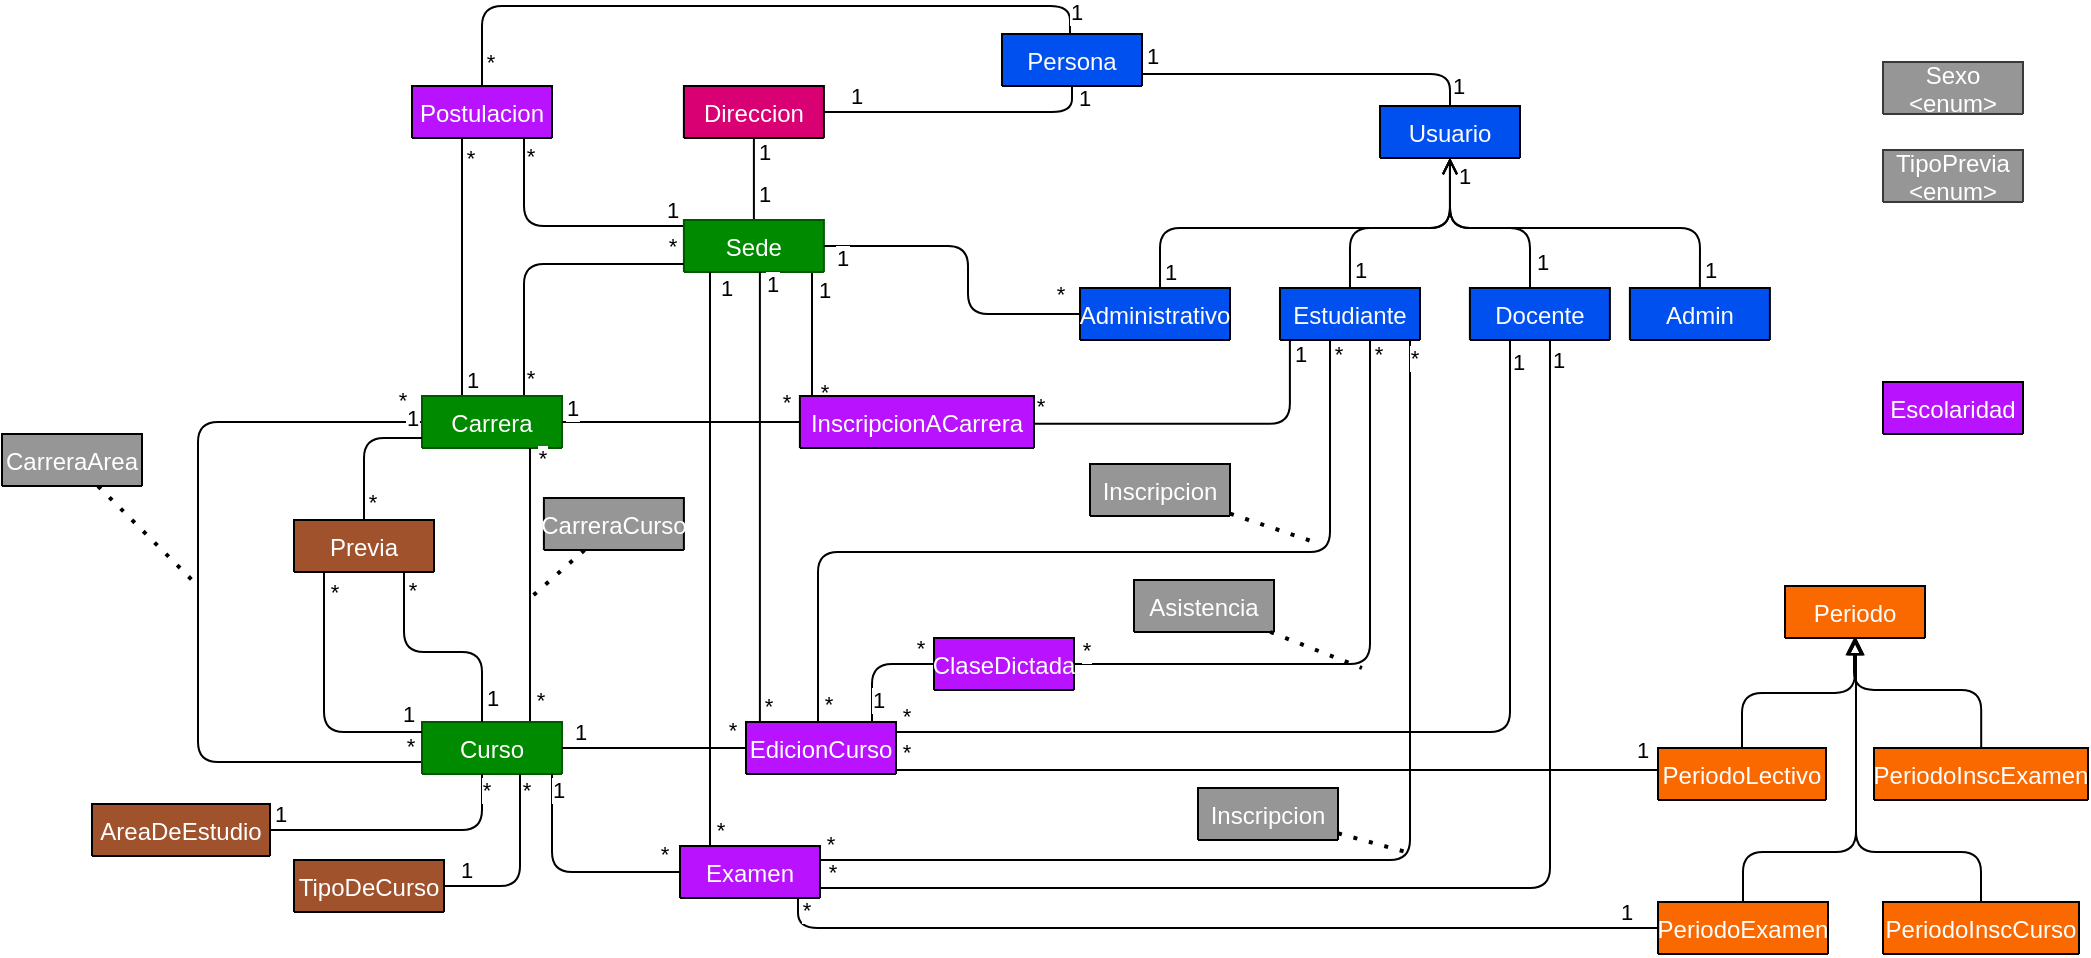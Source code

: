 <mxfile version="13.11.0"><diagram id="BqwUHiLyTWp_PP1M0yK2" name="Page-1"><mxGraphModel dx="1038" dy="575" grid="0" gridSize="10" guides="1" tooltips="1" connect="1" arrows="1" fold="1" page="1" pageScale="1" pageWidth="1169" pageHeight="827" math="0" shadow="0"><root><mxCell id="0"/><mxCell id="1" parent="0"/><mxCell id="dX9VoNclWrErtuMem8Kl-603" style="edgeStyle=orthogonalEdgeStyle;rounded=1;orthogonalLoop=1;jettySize=auto;html=1;endArrow=none;endFill=0;" edge="1" parent="1" source="dX9VoNclWrErtuMem8Kl-606" target="dX9VoNclWrErtuMem8Kl-627"><mxGeometry relative="1" as="geometry"><Array as="points"><mxPoint x="768" y="58"/></Array><mxPoint x="641" y="58" as="targetPoint"/></mxGeometry></mxCell><mxCell id="dX9VoNclWrErtuMem8Kl-604" value="1" style="edgeLabel;html=1;align=center;verticalAlign=middle;resizable=0;points=[];" vertex="1" connectable="0" parent="dX9VoNclWrErtuMem8Kl-603"><mxGeometry x="0.744" y="-1" relative="1" as="geometry"><mxPoint x="-16.9" y="-8" as="offset"/></mxGeometry></mxCell><mxCell id="dX9VoNclWrErtuMem8Kl-605" value="1" style="edgeLabel;html=1;align=center;verticalAlign=middle;resizable=0;points=[];" vertex="1" connectable="0" parent="dX9VoNclWrErtuMem8Kl-603"><mxGeometry x="0.152" y="1" relative="1" as="geometry"><mxPoint x="86.1" y="5" as="offset"/></mxGeometry></mxCell><mxCell id="dX9VoNclWrErtuMem8Kl-606" value="Usuario" style="swimlane;fontStyle=0;childLayout=stackLayout;horizontal=1;startSize=26;horizontalStack=0;resizeParent=1;resizeParentMax=0;resizeLast=0;collapsible=1;marginBottom=0;fillColor=#0050EF;fontColor=#FCFCFC;" vertex="1" collapsed="1" parent="1"><mxGeometry x="733" y="74" width="70" height="26" as="geometry"><mxRectangle x="715.95" y="160" width="140" height="86" as="alternateBounds"/></mxGeometry></mxCell><mxCell id="dX9VoNclWrErtuMem8Kl-607" value="id: int" style="text;html=1;align=left;verticalAlign=middle;resizable=0;points=[];autosize=1;spacingLeft=4;spacingTop=2;spacingBottom=2;" vertex="1" parent="dX9VoNclWrErtuMem8Kl-606"><mxGeometry y="26" width="70" height="20" as="geometry"/></mxCell><mxCell id="dX9VoNclWrErtuMem8Kl-608" value="contrasenia: string" style="text;html=1;align=left;verticalAlign=middle;resizable=0;points=[];autosize=1;spacingLeft=4;spacingTop=2;spacingBottom=2;" vertex="1" parent="dX9VoNclWrErtuMem8Kl-606"><mxGeometry y="46" width="70" height="20" as="geometry"/></mxCell><mxCell id="dX9VoNclWrErtuMem8Kl-609" value="remember_token: string" style="text;html=1;align=left;verticalAlign=middle;resizable=0;points=[];autosize=1;spacingLeft=4;spacingTop=2;spacingBottom=2;" vertex="1" parent="dX9VoNclWrErtuMem8Kl-606"><mxGeometry y="66" width="70" height="20" as="geometry"/></mxCell><mxCell id="dX9VoNclWrErtuMem8Kl-610" style="edgeStyle=orthogonalEdgeStyle;rounded=1;orthogonalLoop=1;jettySize=auto;html=1;endArrow=open;endFill=0;" edge="1" parent="1" source="dX9VoNclWrErtuMem8Kl-612" target="dX9VoNclWrErtuMem8Kl-606"><mxGeometry relative="1" as="geometry"><Array as="points"><mxPoint x="623" y="135"/><mxPoint x="768" y="135"/></Array><mxPoint x="607.95" y="165" as="sourcePoint"/></mxGeometry></mxCell><mxCell id="dX9VoNclWrErtuMem8Kl-611" value="1" style="edgeLabel;html=1;align=center;verticalAlign=middle;resizable=0;points=[];" vertex="1" connectable="0" parent="dX9VoNclWrErtuMem8Kl-610"><mxGeometry x="-0.918" y="-1" relative="1" as="geometry"><mxPoint x="4" as="offset"/></mxGeometry></mxCell><mxCell id="dX9VoNclWrErtuMem8Kl-612" value="Administrativo" style="swimlane;fontStyle=0;childLayout=stackLayout;horizontal=1;startSize=26;horizontalStack=0;resizeParent=1;resizeParentMax=0;resizeLast=0;collapsible=1;marginBottom=0;fillColor=#0050EF;fontColor=#FCFCFC;" vertex="1" collapsed="1" parent="1"><mxGeometry x="583" y="165" width="75" height="26" as="geometry"><mxRectangle x="575.95" y="306" width="100" height="40" as="alternateBounds"/></mxGeometry></mxCell><mxCell id="dX9VoNclWrErtuMem8Kl-613" style="edgeStyle=orthogonalEdgeStyle;rounded=1;orthogonalLoop=1;jettySize=auto;html=1;endArrow=open;endFill=0;exitX=0.5;exitY=0;exitDx=0;exitDy=0;" edge="1" parent="1" source="dX9VoNclWrErtuMem8Kl-689" target="dX9VoNclWrErtuMem8Kl-606"><mxGeometry relative="1" as="geometry"><Array as="points"><mxPoint x="717.95" y="135"/><mxPoint x="767.95" y="135"/></Array></mxGeometry></mxCell><mxCell id="dX9VoNclWrErtuMem8Kl-614" value="1" style="edgeLabel;html=1;align=center;verticalAlign=middle;resizable=0;points=[];" vertex="1" connectable="0" parent="dX9VoNclWrErtuMem8Kl-613"><mxGeometry x="-0.894" relative="1" as="geometry"><mxPoint x="5" y="-3" as="offset"/></mxGeometry></mxCell><mxCell id="dX9VoNclWrErtuMem8Kl-615" value="Docente" style="swimlane;fontStyle=0;childLayout=stackLayout;horizontal=1;startSize=26;horizontalStack=0;resizeParent=1;resizeParentMax=0;resizeLast=0;collapsible=1;marginBottom=0;fillColor=#0050EF;fontColor=#FCFCFC;" vertex="1" collapsed="1" parent="1"><mxGeometry x="777.95" y="165" width="70" height="26" as="geometry"><mxRectangle x="795.95" y="306" width="60" height="40" as="alternateBounds"/></mxGeometry></mxCell><mxCell id="dX9VoNclWrErtuMem8Kl-616" style="edgeStyle=orthogonalEdgeStyle;rounded=1;orthogonalLoop=1;jettySize=auto;html=1;endArrow=open;endFill=0;exitX=0.5;exitY=0;exitDx=0;exitDy=0;" edge="1" parent="1" source="dX9VoNclWrErtuMem8Kl-619" target="dX9VoNclWrErtuMem8Kl-606"><mxGeometry relative="1" as="geometry"><Array as="points"><mxPoint x="893" y="135"/><mxPoint x="768" y="135"/></Array></mxGeometry></mxCell><mxCell id="dX9VoNclWrErtuMem8Kl-617" value="1" style="edgeLabel;html=1;align=center;verticalAlign=middle;resizable=0;points=[];" vertex="1" connectable="0" parent="dX9VoNclWrErtuMem8Kl-616"><mxGeometry x="0.962" relative="1" as="geometry"><mxPoint x="7" y="5" as="offset"/></mxGeometry></mxCell><mxCell id="dX9VoNclWrErtuMem8Kl-618" value="1" style="edgeLabel;html=1;align=center;verticalAlign=middle;resizable=0;points=[];" vertex="1" connectable="0" parent="dX9VoNclWrErtuMem8Kl-616"><mxGeometry x="-0.918" y="-1" relative="1" as="geometry"><mxPoint x="4" y="-1" as="offset"/></mxGeometry></mxCell><mxCell id="dX9VoNclWrErtuMem8Kl-619" value="Admin" style="swimlane;fontStyle=0;childLayout=stackLayout;horizontal=1;startSize=26;horizontalStack=0;resizeParent=1;resizeParentMax=0;resizeLast=0;collapsible=1;marginBottom=0;fillColor=#0050EF;fontColor=#FCFCFC;" vertex="1" collapsed="1" parent="1"><mxGeometry x="857.95" y="165" width="70" height="26" as="geometry"><mxRectangle x="875.95" y="306" width="40" height="40" as="alternateBounds"/></mxGeometry></mxCell><mxCell id="dX9VoNclWrErtuMem8Kl-620" style="edgeStyle=orthogonalEdgeStyle;rounded=1;orthogonalLoop=1;jettySize=auto;html=1;endArrow=none;endFill=0;" edge="1" parent="1" source="dX9VoNclWrErtuMem8Kl-627" target="dX9VoNclWrErtuMem8Kl-635"><mxGeometry relative="1" as="geometry"><Array as="points"><mxPoint x="579" y="77"/></Array></mxGeometry></mxCell><mxCell id="dX9VoNclWrErtuMem8Kl-621" value="1" style="edgeLabel;html=1;align=center;verticalAlign=middle;resizable=0;points=[];" vertex="1" connectable="0" parent="dX9VoNclWrErtuMem8Kl-620"><mxGeometry x="-0.711" y="1" relative="1" as="geometry"><mxPoint x="12.67" y="-8" as="offset"/></mxGeometry></mxCell><mxCell id="dX9VoNclWrErtuMem8Kl-622" value="1" style="edgeLabel;html=1;align=center;verticalAlign=middle;resizable=0;points=[];" vertex="1" connectable="0" parent="dX9VoNclWrErtuMem8Kl-620"><mxGeometry x="0.718" y="2" relative="1" as="geometry"><mxPoint x="-4" y="-10" as="offset"/></mxGeometry></mxCell><mxCell id="dX9VoNclWrErtuMem8Kl-623" style="edgeStyle=orthogonalEdgeStyle;rounded=1;orthogonalLoop=1;jettySize=auto;html=1;endArrow=none;endFill=0;" edge="1" parent="1" source="dX9VoNclWrErtuMem8Kl-627" target="dX9VoNclWrErtuMem8Kl-647"><mxGeometry relative="1" as="geometry"><Array as="points"><mxPoint x="578" y="24"/><mxPoint x="284" y="24"/></Array></mxGeometry></mxCell><mxCell id="dX9VoNclWrErtuMem8Kl-625" value="1" style="edgeLabel;html=1;align=center;verticalAlign=middle;resizable=0;points=[];" vertex="1" connectable="0" parent="dX9VoNclWrErtuMem8Kl-623"><mxGeometry x="-0.682" y="1" relative="1" as="geometry"><mxPoint x="44" y="2" as="offset"/></mxGeometry></mxCell><mxCell id="dX9VoNclWrErtuMem8Kl-626" value="*" style="edgeLabel;html=1;align=center;verticalAlign=middle;resizable=0;points=[];" vertex="1" connectable="0" parent="dX9VoNclWrErtuMem8Kl-623"><mxGeometry x="0.935" relative="1" as="geometry"><mxPoint x="4.0" y="-0.67" as="offset"/></mxGeometry></mxCell><mxCell id="dX9VoNclWrErtuMem8Kl-627" value="Persona" style="swimlane;fontStyle=0;childLayout=stackLayout;horizontal=1;startSize=26;horizontalStack=0;resizeParent=1;resizeParentMax=0;resizeLast=0;collapsible=1;marginBottom=0;fillColor=#0050EF;fontColor=#FCFCFC;" vertex="1" collapsed="1" parent="1"><mxGeometry x="544" y="38" width="70" height="26" as="geometry"><mxRectangle x="563.95" y="73" width="100" height="166" as="alternateBounds"/></mxGeometry></mxCell><mxCell id="dX9VoNclWrErtuMem8Kl-628" value="id: int" style="text;html=1;align=left;verticalAlign=middle;resizable=0;points=[];autosize=1;spacingLeft=4;spacingTop=2;spacingBottom=2;" vertex="1" parent="dX9VoNclWrErtuMem8Kl-627"><mxGeometry y="26" width="70" height="20" as="geometry"/></mxCell><mxCell id="dX9VoNclWrErtuMem8Kl-629" value="ci: string" style="text;html=1;align=left;verticalAlign=middle;resizable=0;points=[];autosize=1;spacingLeft=4;spacingTop=2;spacingBottom=2;" vertex="1" parent="dX9VoNclWrErtuMem8Kl-627"><mxGeometry y="46" width="70" height="20" as="geometry"/></mxCell><mxCell id="dX9VoNclWrErtuMem8Kl-630" value="nombre: string" style="text;html=1;align=left;verticalAlign=middle;resizable=0;points=[];autosize=1;spacingLeft=4;spacingTop=2;spacingBottom=2;" vertex="1" parent="dX9VoNclWrErtuMem8Kl-627"><mxGeometry y="66" width="70" height="20" as="geometry"/></mxCell><mxCell id="dX9VoNclWrErtuMem8Kl-631" value="apellido: string" style="text;html=1;align=left;verticalAlign=middle;resizable=0;points=[];autosize=1;spacingLeft=4;spacingTop=2;spacingBottom=2;" vertex="1" parent="dX9VoNclWrErtuMem8Kl-627"><mxGeometry y="86" width="70" height="20" as="geometry"/></mxCell><mxCell id="dX9VoNclWrErtuMem8Kl-632" value="correo: string" style="text;html=1;align=left;verticalAlign=middle;resizable=0;points=[];autosize=1;spacingLeft=4;spacingTop=2;spacingBottom=2;" vertex="1" parent="dX9VoNclWrErtuMem8Kl-627"><mxGeometry y="106" width="70" height="20" as="geometry"/></mxCell><mxCell id="dX9VoNclWrErtuMem8Kl-633" value="fechaNac: date" style="text;html=1;align=left;verticalAlign=middle;resizable=0;points=[];autosize=1;spacingLeft=4;spacingTop=2;spacingBottom=2;" vertex="1" parent="dX9VoNclWrErtuMem8Kl-627"><mxGeometry y="126" width="70" height="20" as="geometry"/></mxCell><mxCell id="dX9VoNclWrErtuMem8Kl-634" value="sexo: Sexo" style="text;html=1;align=left;verticalAlign=middle;resizable=0;points=[];autosize=1;spacingLeft=4;spacingTop=2;spacingBottom=2;" vertex="1" parent="dX9VoNclWrErtuMem8Kl-627"><mxGeometry y="146" width="70" height="20" as="geometry"/></mxCell><mxCell id="dX9VoNclWrErtuMem8Kl-635" value="Direccion" style="swimlane;fontStyle=0;childLayout=stackLayout;horizontal=1;startSize=26;horizontalStack=0;resizeParent=1;resizeParentMax=0;resizeLast=0;collapsible=1;marginBottom=0;fillColor=#D80073;fontColor=#FFFFFF;" vertex="1" collapsed="1" parent="1"><mxGeometry x="384.95" y="64" width="70" height="26" as="geometry"><mxRectangle x="384.95" y="93" width="130" height="126" as="alternateBounds"/></mxGeometry></mxCell><mxCell id="dX9VoNclWrErtuMem8Kl-636" value="id: int" style="text;html=1;align=left;verticalAlign=middle;resizable=0;points=[];autosize=1;spacingLeft=4;spacingTop=2;spacingBottom=2;" vertex="1" parent="dX9VoNclWrErtuMem8Kl-635"><mxGeometry y="26" width="70" height="20" as="geometry"/></mxCell><mxCell id="dX9VoNclWrErtuMem8Kl-637" value="departamento: string" style="text;html=1;align=left;verticalAlign=middle;resizable=0;points=[];autosize=1;spacingLeft=4;spacingTop=2;spacingBottom=2;" vertex="1" parent="dX9VoNclWrErtuMem8Kl-635"><mxGeometry y="46" width="70" height="20" as="geometry"/></mxCell><mxCell id="dX9VoNclWrErtuMem8Kl-638" value="ciudad: string" style="text;html=1;align=left;verticalAlign=middle;resizable=0;points=[];autosize=1;spacingLeft=4;spacingTop=2;spacingBottom=2;" vertex="1" parent="dX9VoNclWrErtuMem8Kl-635"><mxGeometry y="66" width="70" height="20" as="geometry"/></mxCell><mxCell id="dX9VoNclWrErtuMem8Kl-639" value="calle: string" style="text;html=1;align=left;verticalAlign=middle;resizable=0;points=[];autosize=1;spacingLeft=4;spacingTop=2;spacingBottom=2;" vertex="1" parent="dX9VoNclWrErtuMem8Kl-635"><mxGeometry y="86" width="70" height="20" as="geometry"/></mxCell><mxCell id="dX9VoNclWrErtuMem8Kl-640" value="numero: string" style="text;html=1;align=left;verticalAlign=middle;resizable=0;points=[];autosize=1;spacingLeft=4;spacingTop=2;spacingBottom=2;" vertex="1" parent="dX9VoNclWrErtuMem8Kl-635"><mxGeometry y="106" width="70" height="20" as="geometry"/></mxCell><mxCell id="dX9VoNclWrErtuMem8Kl-641" style="edgeStyle=orthogonalEdgeStyle;rounded=1;orthogonalLoop=1;jettySize=auto;html=1;endArrow=none;endFill=0;" edge="1" parent="1" source="dX9VoNclWrErtuMem8Kl-647" target="dX9VoNclWrErtuMem8Kl-662"><mxGeometry relative="1" as="geometry"><Array as="points"><mxPoint x="305" y="134"/></Array><mxPoint x="269.95" y="55" as="sourcePoint"/></mxGeometry></mxCell><mxCell id="dX9VoNclWrErtuMem8Kl-642" value="*" style="edgeLabel;html=1;align=center;verticalAlign=middle;resizable=0;points=[];" vertex="1" connectable="0" parent="dX9VoNclWrErtuMem8Kl-641"><mxGeometry x="-0.929" relative="1" as="geometry"><mxPoint x="3" y="4.4" as="offset"/></mxGeometry></mxCell><mxCell id="dX9VoNclWrErtuMem8Kl-643" value="1" style="edgeLabel;html=1;align=center;verticalAlign=middle;resizable=0;points=[];" vertex="1" connectable="0" parent="dX9VoNclWrErtuMem8Kl-641"><mxGeometry x="0.957" y="2" relative="1" as="geometry"><mxPoint x="-3.95" y="-6.0" as="offset"/></mxGeometry></mxCell><mxCell id="dX9VoNclWrErtuMem8Kl-644" style="edgeStyle=orthogonalEdgeStyle;rounded=1;orthogonalLoop=1;jettySize=auto;html=1;endArrow=none;endFill=0;" edge="1" parent="1" source="dX9VoNclWrErtuMem8Kl-647" target="dX9VoNclWrErtuMem8Kl-698"><mxGeometry relative="1" as="geometry"><Array as="points"><mxPoint x="274" y="123"/><mxPoint x="274" y="123"/></Array><mxPoint x="216.95" y="62" as="sourcePoint"/><mxPoint x="200.95" y="-205" as="targetPoint"/></mxGeometry></mxCell><mxCell id="dX9VoNclWrErtuMem8Kl-645" value="1" style="edgeLabel;html=1;align=center;verticalAlign=middle;resizable=0;points=[];" vertex="1" connectable="0" parent="dX9VoNclWrErtuMem8Kl-644"><mxGeometry x="0.96" y="1" relative="1" as="geometry"><mxPoint x="4" y="-6" as="offset"/></mxGeometry></mxCell><mxCell id="dX9VoNclWrErtuMem8Kl-646" value="*" style="edgeLabel;html=1;align=center;verticalAlign=middle;resizable=0;points=[];" vertex="1" connectable="0" parent="dX9VoNclWrErtuMem8Kl-644"><mxGeometry x="-0.96" relative="1" as="geometry"><mxPoint x="4.0" y="6.8" as="offset"/></mxGeometry></mxCell><mxCell id="dX9VoNclWrErtuMem8Kl-647" value="Postulacion" style="swimlane;fontStyle=0;childLayout=stackLayout;horizontal=1;startSize=26;horizontalStack=0;resizeParent=1;resizeParentMax=0;resizeLast=0;collapsible=1;marginBottom=0;fillColor=#B812FF;fontColor=#FFFFFF;" vertex="1" collapsed="1" parent="1"><mxGeometry x="249" y="64" width="70" height="26" as="geometry"><mxRectangle x="215.95" y="109" width="140" height="106" as="alternateBounds"/></mxGeometry></mxCell><mxCell id="dX9VoNclWrErtuMem8Kl-648" value="id: int" style="text;html=1;align=left;verticalAlign=middle;resizable=0;points=[];autosize=1;spacingLeft=4;spacingTop=2;spacingBottom=2;" vertex="1" parent="dX9VoNclWrErtuMem8Kl-647"><mxGeometry y="26" width="70" height="20" as="geometry"/></mxCell><mxCell id="dX9VoNclWrErtuMem8Kl-649" value="imgCi: string" style="text;html=1;align=left;verticalAlign=middle;resizable=0;points=[];autosize=1;spacingLeft=4;spacingTop=2;spacingBottom=2;" vertex="1" parent="dX9VoNclWrErtuMem8Kl-647"><mxGeometry y="46" width="70" height="20" as="geometry"/></mxCell><mxCell id="dX9VoNclWrErtuMem8Kl-650" value="imgEscolaridad: string" style="text;html=1;align=left;verticalAlign=middle;resizable=0;points=[];autosize=1;spacingLeft=4;spacingTop=2;spacingBottom=2;" vertex="1" parent="dX9VoNclWrErtuMem8Kl-647"><mxGeometry y="66" width="70" height="20" as="geometry"/></mxCell><mxCell id="dX9VoNclWrErtuMem8Kl-651" value="imgCarneSalud: string" style="text;html=1;align=left;verticalAlign=middle;resizable=0;points=[];autosize=1;spacingLeft=4;spacingTop=2;spacingBottom=2;" vertex="1" parent="dX9VoNclWrErtuMem8Kl-647"><mxGeometry y="86" width="70" height="20" as="geometry"/></mxCell><mxCell id="dX9VoNclWrErtuMem8Kl-652" value="Sexo&#xA;&lt;enum&gt;" style="swimlane;fontStyle=0;childLayout=stackLayout;horizontal=1;startSize=40;horizontalStack=0;resizeParent=1;resizeParentMax=0;resizeLast=0;collapsible=1;marginBottom=0;strokeColor=#36393d;fontColor=#FFFFFF;fillColor=#969696;" vertex="1" collapsed="1" parent="1"><mxGeometry x="984.5" y="52" width="70" height="26" as="geometry"><mxRectangle x="978.5" y="93" width="90" height="100" as="alternateBounds"/></mxGeometry></mxCell><mxCell id="dX9VoNclWrErtuMem8Kl-653" value="M (Masculino)" style="text;html=1;align=left;verticalAlign=middle;resizable=0;points=[];autosize=1;spacingLeft=4;spacingTop=2;spacingBottom=2;" vertex="1" parent="dX9VoNclWrErtuMem8Kl-652"><mxGeometry y="26" width="70" height="20" as="geometry"/></mxCell><mxCell id="dX9VoNclWrErtuMem8Kl-654" value="F (Femenino)" style="text;html=1;align=left;verticalAlign=middle;resizable=0;points=[];autosize=1;spacingLeft=4;spacingTop=2;spacingBottom=2;" vertex="1" parent="dX9VoNclWrErtuMem8Kl-652"><mxGeometry y="46" width="70" height="20" as="geometry"/></mxCell><mxCell id="dX9VoNclWrErtuMem8Kl-655" value="O (Otro)" style="text;html=1;align=left;verticalAlign=middle;resizable=0;points=[];autosize=1;spacingLeft=4;spacingTop=2;spacingBottom=2;" vertex="1" parent="dX9VoNclWrErtuMem8Kl-652"><mxGeometry y="66" width="70" height="20" as="geometry"/></mxCell><mxCell id="dX9VoNclWrErtuMem8Kl-656" style="edgeStyle=orthogonalEdgeStyle;rounded=1;orthogonalLoop=1;jettySize=auto;html=1;endArrow=none;endFill=0;" edge="1" parent="1" source="dX9VoNclWrErtuMem8Kl-662" target="dX9VoNclWrErtuMem8Kl-635"><mxGeometry relative="1" as="geometry"/></mxCell><mxCell id="dX9VoNclWrErtuMem8Kl-657" value="1" style="edgeLabel;html=1;align=center;verticalAlign=middle;resizable=0;points=[];" vertex="1" connectable="0" parent="dX9VoNclWrErtuMem8Kl-656"><mxGeometry x="0.738" y="-2" relative="1" as="geometry"><mxPoint x="3" y="1.5" as="offset"/></mxGeometry></mxCell><mxCell id="dX9VoNclWrErtuMem8Kl-658" value="1" style="edgeLabel;html=1;align=center;verticalAlign=middle;resizable=0;points=[];" vertex="1" connectable="0" parent="dX9VoNclWrErtuMem8Kl-656"><mxGeometry x="-0.809" y="-2" relative="1" as="geometry"><mxPoint x="3" y="-9" as="offset"/></mxGeometry></mxCell><mxCell id="dX9VoNclWrErtuMem8Kl-659" style="edgeStyle=orthogonalEdgeStyle;rounded=1;orthogonalLoop=1;jettySize=auto;html=1;endArrow=none;endFill=0;" edge="1" parent="1" source="dX9VoNclWrErtuMem8Kl-662" target="dX9VoNclWrErtuMem8Kl-684"><mxGeometry relative="1" as="geometry"><Array as="points"><mxPoint x="449" y="198"/><mxPoint x="449" y="198"/></Array><mxPoint x="439" y="195" as="sourcePoint"/></mxGeometry></mxCell><mxCell id="dX9VoNclWrErtuMem8Kl-660" value="1" style="edgeLabel;html=1;align=center;verticalAlign=middle;resizable=0;points=[];" vertex="1" connectable="0" parent="dX9VoNclWrErtuMem8Kl-659"><mxGeometry x="-0.961" y="-2" relative="1" as="geometry"><mxPoint x="8" y="8.14" as="offset"/></mxGeometry></mxCell><mxCell id="dX9VoNclWrErtuMem8Kl-661" value="*" style="edgeLabel;html=1;align=center;verticalAlign=middle;resizable=0;points=[];" vertex="1" connectable="0" parent="dX9VoNclWrErtuMem8Kl-659"><mxGeometry x="0.932" y="-1" relative="1" as="geometry"><mxPoint x="7" y="-0.43" as="offset"/></mxGeometry></mxCell><mxCell id="dX9VoNclWrErtuMem8Kl-662" value="Sede" style="swimlane;fontStyle=0;childLayout=stackLayout;horizontal=1;startSize=26;horizontalStack=0;resizeParent=1;resizeParentMax=0;resizeLast=0;collapsible=1;marginBottom=0;strokeColor=#005700;fillColor=#008A00;fontColor=#FFFFFF;" vertex="1" collapsed="1" parent="1"><mxGeometry x="384.95" y="131" width="70" height="26" as="geometry"><mxRectangle x="402.95" y="260" width="94" height="66" as="alternateBounds"/></mxGeometry></mxCell><mxCell id="dX9VoNclWrErtuMem8Kl-663" value="id: int" style="text;html=1;align=left;verticalAlign=middle;resizable=0;points=[];autosize=1;spacingLeft=4;spacingTop=2;spacingBottom=2;" vertex="1" parent="dX9VoNclWrErtuMem8Kl-662"><mxGeometry y="26" width="70" height="20" as="geometry"/></mxCell><mxCell id="dX9VoNclWrErtuMem8Kl-664" value="telefono: string" style="text;html=1;align=left;verticalAlign=middle;resizable=0;points=[];autosize=1;spacingLeft=4;spacingTop=2;spacingBottom=2;" vertex="1" parent="dX9VoNclWrErtuMem8Kl-662"><mxGeometry y="46" width="70" height="20" as="geometry"/></mxCell><mxCell id="dX9VoNclWrErtuMem8Kl-665" style="edgeStyle=orthogonalEdgeStyle;rounded=1;orthogonalLoop=1;jettySize=auto;html=1;endArrow=none;endFill=0;" edge="1" parent="1" source="dX9VoNclWrErtuMem8Kl-662" target="dX9VoNclWrErtuMem8Kl-612"><mxGeometry relative="1" as="geometry"><Array as="points"><mxPoint x="527" y="144"/><mxPoint x="527" y="178"/></Array></mxGeometry></mxCell><mxCell id="dX9VoNclWrErtuMem8Kl-666" value="1" style="edgeLabel;html=1;align=center;verticalAlign=middle;resizable=0;points=[];" vertex="1" connectable="0" parent="dX9VoNclWrErtuMem8Kl-665"><mxGeometry x="-0.944" y="2" relative="1" as="geometry"><mxPoint x="4" y="8" as="offset"/></mxGeometry></mxCell><mxCell id="dX9VoNclWrErtuMem8Kl-667" value="*" style="edgeLabel;html=1;align=center;verticalAlign=middle;resizable=0;points=[];" vertex="1" connectable="0" parent="dX9VoNclWrErtuMem8Kl-665"><mxGeometry x="0.924" y="-2" relative="1" as="geometry"><mxPoint x="-4.29" y="-12" as="offset"/></mxGeometry></mxCell><mxCell id="dX9VoNclWrErtuMem8Kl-668" value="Periodo" style="swimlane;fontStyle=0;childLayout=stackLayout;horizontal=1;startSize=26;horizontalStack=0;resizeParent=1;resizeParentMax=0;resizeLast=0;collapsible=1;marginBottom=0;fillColor=#FA6800;fontColor=#FFFFFF;" vertex="1" collapsed="1" parent="1"><mxGeometry x="935.5" y="314" width="70" height="26" as="geometry"><mxRectangle x="953.5" y="502" width="140" height="86" as="alternateBounds"/></mxGeometry></mxCell><mxCell id="dX9VoNclWrErtuMem8Kl-669" value="id: int" style="text;html=1;align=left;verticalAlign=middle;resizable=0;points=[];autosize=1;spacingLeft=4;spacingTop=2;spacingBottom=2;" vertex="1" parent="dX9VoNclWrErtuMem8Kl-668"><mxGeometry y="26" width="70" height="20" as="geometry"/></mxCell><mxCell id="dX9VoNclWrErtuMem8Kl-670" value="fechaInicio: date" style="text;html=1;align=left;verticalAlign=middle;resizable=0;points=[];autosize=1;spacingLeft=4;spacingTop=2;spacingBottom=2;" vertex="1" parent="dX9VoNclWrErtuMem8Kl-668"><mxGeometry y="46" width="70" height="20" as="geometry"/></mxCell><mxCell id="dX9VoNclWrErtuMem8Kl-671" value="fechaFin: date" style="text;html=1;align=left;verticalAlign=middle;resizable=0;points=[];autosize=1;spacingLeft=4;spacingTop=2;spacingBottom=2;" vertex="1" parent="dX9VoNclWrErtuMem8Kl-668"><mxGeometry y="66" width="70" height="20" as="geometry"/></mxCell><mxCell id="dX9VoNclWrErtuMem8Kl-672" style="edgeStyle=orthogonalEdgeStyle;rounded=1;orthogonalLoop=1;jettySize=auto;html=1;endArrow=block;endFill=0;exitX=0.5;exitY=0;exitDx=0;exitDy=0;" edge="1" parent="1" source="dX9VoNclWrErtuMem8Kl-673" target="dX9VoNclWrErtuMem8Kl-668"><mxGeometry relative="1" as="geometry"/></mxCell><mxCell id="dX9VoNclWrErtuMem8Kl-673" value="PeriodoLectivo" style="swimlane;fontStyle=0;childLayout=stackLayout;horizontal=1;startSize=26;horizontalStack=0;resizeParent=1;resizeParentMax=0;resizeLast=0;collapsible=1;marginBottom=0;fillColor=#FA6800;fontColor=#FFFFFF;" vertex="1" collapsed="1" parent="1"><mxGeometry x="872" y="395" width="84" height="26" as="geometry"><mxRectangle x="887" y="633" width="103" height="40" as="alternateBounds"/></mxGeometry></mxCell><mxCell id="dX9VoNclWrErtuMem8Kl-674" style="edgeStyle=orthogonalEdgeStyle;rounded=1;orthogonalLoop=1;jettySize=auto;html=1;endArrow=block;endFill=0;exitX=0.5;exitY=0;exitDx=0;exitDy=0;" edge="1" parent="1" source="dX9VoNclWrErtuMem8Kl-675" target="dX9VoNclWrErtuMem8Kl-668"><mxGeometry relative="1" as="geometry"><Array as="points"><mxPoint x="915" y="447"/><mxPoint x="971" y="447"/></Array></mxGeometry></mxCell><mxCell id="dX9VoNclWrErtuMem8Kl-675" value="PeriodoExamen" style="swimlane;fontStyle=0;childLayout=stackLayout;horizontal=1;startSize=26;horizontalStack=0;resizeParent=1;resizeParentMax=0;resizeLast=0;collapsible=1;marginBottom=0;fillColor=#FA6800;fontColor=#FFFFFF;" vertex="1" collapsed="1" parent="1"><mxGeometry x="872" y="472" width="85" height="26" as="geometry"><mxRectangle x="887" y="706" width="103" height="40" as="alternateBounds"/></mxGeometry></mxCell><mxCell id="dX9VoNclWrErtuMem8Kl-676" style="edgeStyle=orthogonalEdgeStyle;rounded=1;orthogonalLoop=1;jettySize=auto;html=1;endArrow=block;endFill=0;" edge="1" parent="1" source="dX9VoNclWrErtuMem8Kl-677" target="dX9VoNclWrErtuMem8Kl-668"><mxGeometry relative="1" as="geometry"><Array as="points"><mxPoint x="1034" y="447"/><mxPoint x="971" y="447"/></Array></mxGeometry></mxCell><mxCell id="dX9VoNclWrErtuMem8Kl-677" value="PeriodoInscCurso" style="swimlane;fontStyle=0;childLayout=stackLayout;horizontal=1;startSize=26;horizontalStack=0;resizeParent=1;resizeParentMax=0;resizeLast=0;collapsible=1;marginBottom=0;fillColor=#FA6800;fontColor=#FFFFFF;" vertex="1" collapsed="1" parent="1"><mxGeometry x="984.5" y="472" width="98" height="26" as="geometry"><mxRectangle x="1057" y="706" width="103" height="40" as="alternateBounds"/></mxGeometry></mxCell><mxCell id="dX9VoNclWrErtuMem8Kl-678" style="edgeStyle=orthogonalEdgeStyle;rounded=1;orthogonalLoop=1;jettySize=auto;html=1;endArrow=block;endFill=0;exitX=0.501;exitY=0.03;exitDx=0;exitDy=0;exitPerimeter=0;" edge="1" parent="1" source="dX9VoNclWrErtuMem8Kl-679" target="dX9VoNclWrErtuMem8Kl-668"><mxGeometry relative="1" as="geometry"><mxPoint x="1026" y="383" as="sourcePoint"/><Array as="points"><mxPoint x="1034" y="366"/><mxPoint x="970" y="366"/></Array></mxGeometry></mxCell><mxCell id="dX9VoNclWrErtuMem8Kl-679" value="PeriodoInscExamen" style="swimlane;fontStyle=0;childLayout=stackLayout;horizontal=1;startSize=26;horizontalStack=0;resizeParent=1;resizeParentMax=0;resizeLast=0;collapsible=1;marginBottom=0;fillColor=#FA6800;fontColor=#FFFFFF;" vertex="1" collapsed="1" parent="1"><mxGeometry x="980" y="395" width="107" height="26" as="geometry"><mxRectangle x="1057" y="633" width="103" height="40" as="alternateBounds"/></mxGeometry></mxCell><mxCell id="dX9VoNclWrErtuMem8Kl-680" value="Escolaridad" style="swimlane;fontStyle=0;childLayout=stackLayout;horizontal=1;startSize=26;horizontalStack=0;resizeParent=1;resizeParentMax=0;resizeLast=0;collapsible=1;marginBottom=0;fillColor=#B812FF;fontColor=#FFFFFF;" vertex="1" collapsed="1" parent="1"><mxGeometry x="984.5" y="212" width="70" height="26" as="geometry"><mxRectangle x="953.5" y="376" width="140" height="86" as="alternateBounds"/></mxGeometry></mxCell><mxCell id="dX9VoNclWrErtuMem8Kl-681" value="clave: string" style="text;html=1;align=left;verticalAlign=middle;resizable=0;points=[];autosize=1;spacingLeft=4;spacingTop=2;spacingBottom=2;" vertex="1" parent="dX9VoNclWrErtuMem8Kl-680"><mxGeometry y="26" width="70" height="20" as="geometry"/></mxCell><mxCell id="dX9VoNclWrErtuMem8Kl-682" value="&lt;div&gt;archivo: string&lt;/div&gt;" style="text;html=1;align=left;verticalAlign=middle;resizable=0;points=[];autosize=1;spacingLeft=4;spacingTop=2;spacingBottom=2;" vertex="1" parent="dX9VoNclWrErtuMem8Kl-680"><mxGeometry y="46" width="70" height="20" as="geometry"/></mxCell><mxCell id="dX9VoNclWrErtuMem8Kl-683" value="fecha: date" style="text;html=1;align=left;verticalAlign=middle;resizable=0;points=[];autosize=1;spacingLeft=4;spacingTop=2;spacingBottom=2;" vertex="1" parent="dX9VoNclWrErtuMem8Kl-680"><mxGeometry y="66" width="70" height="20" as="geometry"/></mxCell><mxCell id="dX9VoNclWrErtuMem8Kl-684" value="InscripcionACarrera" style="swimlane;fontStyle=0;childLayout=stackLayout;horizontal=1;startSize=26;horizontalStack=0;resizeParent=1;resizeParentMax=0;resizeLast=0;collapsible=1;marginBottom=0;fillColor=#B812FF;fontColor=#FFFFFF;" vertex="1" collapsed="1" parent="1"><mxGeometry x="442.95" y="219" width="117.05" height="26" as="geometry"><mxRectangle x="460.95" y="360" width="110" height="46" as="alternateBounds"/></mxGeometry></mxCell><mxCell id="dX9VoNclWrErtuMem8Kl-685" value="id: int" style="text;html=1;align=left;verticalAlign=middle;resizable=0;points=[];autosize=1;spacingLeft=4;spacingTop=2;spacingBottom=2;" vertex="1" parent="dX9VoNclWrErtuMem8Kl-684"><mxGeometry y="26" width="117.05" height="20" as="geometry"/></mxCell><mxCell id="dX9VoNclWrErtuMem8Kl-686" style="edgeStyle=elbowEdgeStyle;rounded=1;orthogonalLoop=1;jettySize=auto;html=1;endArrow=none;endFill=0;entryX=0.996;entryY=0.532;entryDx=0;entryDy=0;entryPerimeter=0;" edge="1" parent="1" source="dX9VoNclWrErtuMem8Kl-689" target="dX9VoNclWrErtuMem8Kl-684"><mxGeometry relative="1" as="geometry"><mxPoint x="427.95" y="287" as="targetPoint"/><Array as="points"><mxPoint x="687.95" y="235"/><mxPoint x="697.95" y="225"/></Array></mxGeometry></mxCell><mxCell id="dX9VoNclWrErtuMem8Kl-687" value="*" style="edgeLabel;html=1;align=center;verticalAlign=middle;resizable=0;points=[];" vertex="1" connectable="0" parent="dX9VoNclWrErtuMem8Kl-686"><mxGeometry x="0.956" y="-3" relative="1" as="geometry"><mxPoint x="-1" y="-6" as="offset"/></mxGeometry></mxCell><mxCell id="dX9VoNclWrErtuMem8Kl-688" value="1" style="edgeLabel;html=1;align=center;verticalAlign=middle;resizable=0;points=[];" vertex="1" connectable="0" parent="dX9VoNclWrErtuMem8Kl-686"><mxGeometry x="-0.949" y="3" relative="1" as="geometry"><mxPoint x="2" y="2" as="offset"/></mxGeometry></mxCell><mxCell id="dX9VoNclWrErtuMem8Kl-689" value="Estudiante" style="swimlane;fontStyle=0;childLayout=stackLayout;horizontal=1;startSize=26;horizontalStack=0;resizeParent=1;resizeParentMax=0;resizeLast=0;collapsible=1;marginBottom=0;fillColor=#0050EF;fontColor=#FCFCFC;" vertex="1" collapsed="1" parent="1"><mxGeometry x="682.99" y="165" width="70" height="26" as="geometry"><mxRectangle x="695.95" y="306" width="80" height="40" as="alternateBounds"/></mxGeometry></mxCell><mxCell id="dX9VoNclWrErtuMem8Kl-690" style="edgeStyle=orthogonalEdgeStyle;rounded=1;orthogonalLoop=1;jettySize=auto;html=1;endArrow=open;endFill=0;" edge="1" parent="1" source="dX9VoNclWrErtuMem8Kl-615" target="dX9VoNclWrErtuMem8Kl-606"><mxGeometry relative="1" as="geometry"><mxPoint x="767.95" y="245" as="sourcePoint"/><mxPoint x="737.95" y="105" as="targetPoint"/><Array as="points"><mxPoint x="808" y="135"/><mxPoint x="768" y="135"/></Array></mxGeometry></mxCell><mxCell id="dX9VoNclWrErtuMem8Kl-691" value="1" style="edgeLabel;html=1;align=center;verticalAlign=middle;resizable=0;points=[];" vertex="1" connectable="0" parent="dX9VoNclWrErtuMem8Kl-690"><mxGeometry x="-0.894" relative="1" as="geometry"><mxPoint x="6" y="-8" as="offset"/></mxGeometry></mxCell><mxCell id="dX9VoNclWrErtuMem8Kl-692" style="edgeStyle=orthogonalEdgeStyle;rounded=1;orthogonalLoop=1;jettySize=auto;html=1;endArrow=none;endFill=0;" edge="1" parent="1" source="dX9VoNclWrErtuMem8Kl-698" target="dX9VoNclWrErtuMem8Kl-662"><mxGeometry relative="1" as="geometry"><Array as="points"><mxPoint x="305" y="153"/></Array></mxGeometry></mxCell><mxCell id="dX9VoNclWrErtuMem8Kl-693" value="*" style="edgeLabel;html=1;align=center;verticalAlign=middle;resizable=0;points=[];" vertex="1" connectable="0" parent="dX9VoNclWrErtuMem8Kl-692"><mxGeometry x="-0.852" y="-2" relative="1" as="geometry"><mxPoint x="1" y="1.8" as="offset"/></mxGeometry></mxCell><mxCell id="dX9VoNclWrErtuMem8Kl-694" value="*" style="edgeLabel;html=1;align=center;verticalAlign=middle;resizable=0;points=[];" vertex="1" connectable="0" parent="dX9VoNclWrErtuMem8Kl-692"><mxGeometry x="0.793" y="-3" relative="1" as="geometry"><mxPoint x="8.67" y="-12" as="offset"/></mxGeometry></mxCell><mxCell id="dX9VoNclWrErtuMem8Kl-695" style="edgeStyle=orthogonalEdgeStyle;rounded=1;orthogonalLoop=1;jettySize=auto;html=1;endArrow=none;endFill=0;" edge="1" parent="1" source="dX9VoNclWrErtuMem8Kl-698" target="dX9VoNclWrErtuMem8Kl-709"><mxGeometry relative="1" as="geometry"><Array as="points"><mxPoint x="142" y="232"/><mxPoint x="142" y="402"/></Array><mxPoint x="413.95" y="321" as="sourcePoint"/><mxPoint x="-1.05" y="302" as="targetPoint"/></mxGeometry></mxCell><mxCell id="dX9VoNclWrErtuMem8Kl-696" value="*" style="edgeLabel;html=1;align=center;verticalAlign=middle;resizable=0;points=[];" vertex="1" connectable="0" parent="dX9VoNclWrErtuMem8Kl-695"><mxGeometry x="0.962" relative="1" as="geometry"><mxPoint x="1" y="-8" as="offset"/></mxGeometry></mxCell><mxCell id="dX9VoNclWrErtuMem8Kl-697" value="*" style="edgeLabel;html=1;align=center;verticalAlign=middle;resizable=0;points=[];" vertex="1" connectable="0" parent="dX9VoNclWrErtuMem8Kl-695"><mxGeometry x="-0.976" relative="1" as="geometry"><mxPoint x="-5.8" y="-11" as="offset"/></mxGeometry></mxCell><mxCell id="dX9VoNclWrErtuMem8Kl-698" value="Carrera" style="swimlane;fontStyle=0;childLayout=stackLayout;horizontal=1;startSize=26;horizontalStack=0;resizeParent=1;resizeParentMax=0;resizeLast=0;collapsible=1;marginBottom=0;strokeColor=#005700;fillColor=#008A00;fontColor=#FFFFFF;" vertex="1" collapsed="1" parent="1"><mxGeometry x="254" y="219" width="70" height="26" as="geometry"><mxRectangle x="230.95" y="330" width="110" height="106" as="alternateBounds"/></mxGeometry></mxCell><mxCell id="dX9VoNclWrErtuMem8Kl-699" value="id: int" style="text;html=1;align=left;verticalAlign=middle;resizable=0;points=[];autosize=1;spacingLeft=4;spacingTop=2;spacingBottom=2;" vertex="1" parent="dX9VoNclWrErtuMem8Kl-698"><mxGeometry y="26" width="70" height="20" as="geometry"/></mxCell><mxCell id="dX9VoNclWrErtuMem8Kl-700" value="nombre: string" style="text;html=1;align=left;verticalAlign=middle;resizable=0;points=[];autosize=1;spacingLeft=4;spacingTop=2;spacingBottom=2;" vertex="1" parent="dX9VoNclWrErtuMem8Kl-698"><mxGeometry y="46" width="70" height="20" as="geometry"/></mxCell><mxCell id="dX9VoNclWrErtuMem8Kl-701" value="descripcion: string" style="text;html=1;align=left;verticalAlign=middle;resizable=0;points=[];autosize=1;spacingLeft=4;spacingTop=2;spacingBottom=2;" vertex="1" parent="dX9VoNclWrErtuMem8Kl-698"><mxGeometry y="66" width="70" height="20" as="geometry"/></mxCell><mxCell id="dX9VoNclWrErtuMem8Kl-702" value="cantSemestres: int" style="text;html=1;align=left;verticalAlign=middle;resizable=0;points=[];autosize=1;spacingLeft=4;spacingTop=2;spacingBottom=2;" vertex="1" parent="dX9VoNclWrErtuMem8Kl-698"><mxGeometry y="86" width="70" height="20" as="geometry"/></mxCell><mxCell id="dX9VoNclWrErtuMem8Kl-703" style="edgeStyle=orthogonalEdgeStyle;rounded=1;orthogonalLoop=1;jettySize=auto;html=1;endArrow=none;endFill=0;" edge="1" parent="1" source="dX9VoNclWrErtuMem8Kl-684" target="dX9VoNclWrErtuMem8Kl-698"><mxGeometry relative="1" as="geometry"><Array as="points"><mxPoint x="345" y="232"/><mxPoint x="345" y="232"/></Array></mxGeometry></mxCell><mxCell id="dX9VoNclWrErtuMem8Kl-704" value="1" style="edgeLabel;html=1;align=center;verticalAlign=middle;resizable=0;points=[];" vertex="1" connectable="0" parent="dX9VoNclWrErtuMem8Kl-703"><mxGeometry x="0.945" y="2" relative="1" as="geometry"><mxPoint x="1.33" y="-9" as="offset"/></mxGeometry></mxCell><mxCell id="dX9VoNclWrErtuMem8Kl-705" value="*" style="edgeLabel;html=1;align=center;verticalAlign=middle;resizable=0;points=[];" vertex="1" connectable="0" parent="dX9VoNclWrErtuMem8Kl-703"><mxGeometry x="-0.944" y="1" relative="1" as="geometry"><mxPoint x="-4" y="-11" as="offset"/></mxGeometry></mxCell><mxCell id="dX9VoNclWrErtuMem8Kl-706" style="edgeStyle=orthogonalEdgeStyle;rounded=1;orthogonalLoop=1;jettySize=auto;html=1;endArrow=none;endFill=0;" edge="1" parent="1" source="dX9VoNclWrErtuMem8Kl-709" target="dX9VoNclWrErtuMem8Kl-698"><mxGeometry relative="1" as="geometry"><mxPoint x="33.95" y="-122" as="sourcePoint"/><mxPoint x="117.95" y="-121" as="targetPoint"/><Array as="points"><mxPoint x="308" y="312"/><mxPoint x="308" y="312"/></Array></mxGeometry></mxCell><mxCell id="dX9VoNclWrErtuMem8Kl-707" value="*" style="edgeLabel;html=1;align=center;verticalAlign=middle;resizable=0;points=[];" vertex="1" connectable="0" parent="dX9VoNclWrErtuMem8Kl-706"><mxGeometry x="0.679" y="-1" relative="1" as="geometry"><mxPoint x="5" y="-17.38" as="offset"/></mxGeometry></mxCell><mxCell id="dX9VoNclWrErtuMem8Kl-708" value="*" style="edgeLabel;html=1;align=center;verticalAlign=middle;resizable=0;points=[];" vertex="1" connectable="0" parent="dX9VoNclWrErtuMem8Kl-706"><mxGeometry x="-0.764" y="-3" relative="1" as="geometry"><mxPoint x="2" y="4.52" as="offset"/></mxGeometry></mxCell><mxCell id="dX9VoNclWrErtuMem8Kl-709" value="Curso" style="swimlane;fontStyle=0;childLayout=stackLayout;horizontal=1;startSize=26;horizontalStack=0;resizeParent=1;resizeParentMax=0;resizeLast=0;collapsible=1;marginBottom=0;strokeColor=#005700;fillColor=#008A00;fontColor=#FFFFFF;" vertex="1" collapsed="1" parent="1"><mxGeometry x="254" y="382" width="70" height="26" as="geometry"><mxRectangle x="220.95" y="600" width="130" height="146" as="alternateBounds"/></mxGeometry></mxCell><mxCell id="dX9VoNclWrErtuMem8Kl-710" value="id: int" style="text;html=1;align=left;verticalAlign=middle;resizable=0;points=[];autosize=1;spacingLeft=4;spacingTop=2;spacingBottom=2;" vertex="1" parent="dX9VoNclWrErtuMem8Kl-709"><mxGeometry y="26" width="70" height="20" as="geometry"/></mxCell><mxCell id="dX9VoNclWrErtuMem8Kl-711" value="nombre: string" style="text;html=1;align=left;verticalAlign=middle;resizable=0;points=[];autosize=1;spacingLeft=4;spacingTop=2;spacingBottom=2;" vertex="1" parent="dX9VoNclWrErtuMem8Kl-709"><mxGeometry y="46" width="70" height="20" as="geometry"/></mxCell><mxCell id="dX9VoNclWrErtuMem8Kl-712" value="descripcion: string" style="text;html=1;align=left;verticalAlign=middle;resizable=0;points=[];autosize=1;spacingLeft=4;spacingTop=2;spacingBottom=2;" vertex="1" parent="dX9VoNclWrErtuMem8Kl-709"><mxGeometry y="66" width="70" height="20" as="geometry"/></mxCell><mxCell id="dX9VoNclWrErtuMem8Kl-713" value="maxInasistencias: int" style="text;html=1;align=left;verticalAlign=middle;resizable=0;points=[];autosize=1;spacingLeft=4;spacingTop=2;spacingBottom=2;" vertex="1" parent="dX9VoNclWrErtuMem8Kl-709"><mxGeometry y="86" width="70" height="20" as="geometry"/></mxCell><mxCell id="dX9VoNclWrErtuMem8Kl-714" value="cantCréditos: int" style="text;html=1;align=left;verticalAlign=middle;resizable=0;points=[];autosize=1;spacingLeft=4;spacingTop=2;spacingBottom=2;" vertex="1" parent="dX9VoNclWrErtuMem8Kl-709"><mxGeometry y="106" width="70" height="20" as="geometry"/></mxCell><mxCell id="dX9VoNclWrErtuMem8Kl-715" value="cantClases: int" style="text;html=1;align=left;verticalAlign=middle;resizable=0;points=[];autosize=1;spacingLeft=4;spacingTop=2;spacingBottom=2;" vertex="1" parent="dX9VoNclWrErtuMem8Kl-709"><mxGeometry y="126" width="70" height="20" as="geometry"/></mxCell><mxCell id="dX9VoNclWrErtuMem8Kl-716" value="" style="endArrow=none;dashed=1;html=1;dashPattern=1 3;strokeWidth=2;" edge="1" parent="1" source="dX9VoNclWrErtuMem8Kl-717"><mxGeometry width="50" height="50" relative="1" as="geometry"><mxPoint x="310.95" y="197" as="sourcePoint"/><mxPoint x="307" y="321" as="targetPoint"/></mxGeometry></mxCell><mxCell id="dX9VoNclWrErtuMem8Kl-717" value="CarreraCurso" style="swimlane;fontStyle=0;childLayout=stackLayout;horizontal=1;startSize=26;horizontalStack=0;resizeParent=1;resizeParentMax=0;resizeLast=0;collapsible=1;marginBottom=0;fillColor=#969696;fontColor=#FFFFFF;" vertex="1" collapsed="1" parent="1"><mxGeometry x="314.95" y="270" width="70" height="26" as="geometry"><mxRectangle x="303.95" y="504" width="94" height="66" as="alternateBounds"/></mxGeometry></mxCell><mxCell id="dX9VoNclWrErtuMem8Kl-718" value="semestre: int" style="text;html=1;align=left;verticalAlign=middle;resizable=0;points=[];autosize=1;spacingLeft=4;spacingTop=2;spacingBottom=2;" vertex="1" parent="dX9VoNclWrErtuMem8Kl-717"><mxGeometry y="26" width="70" height="20" as="geometry"/></mxCell><mxCell id="dX9VoNclWrErtuMem8Kl-719" value="optativo: bool" style="text;html=1;align=left;verticalAlign=middle;resizable=0;points=[];autosize=1;spacingLeft=4;spacingTop=2;spacingBottom=2;" vertex="1" parent="dX9VoNclWrErtuMem8Kl-717"><mxGeometry y="46" width="70" height="20" as="geometry"/></mxCell><mxCell id="dX9VoNclWrErtuMem8Kl-720" style="edgeStyle=orthogonalEdgeStyle;rounded=1;orthogonalLoop=1;jettySize=auto;html=1;endArrow=none;endFill=0;" edge="1" parent="1" source="dX9VoNclWrErtuMem8Kl-723" target="dX9VoNclWrErtuMem8Kl-698"><mxGeometry relative="1" as="geometry"><Array as="points"><mxPoint x="225" y="240"/></Array><mxPoint x="227.95" y="441" as="targetPoint"/></mxGeometry></mxCell><mxCell id="dX9VoNclWrErtuMem8Kl-721" value="*" style="edgeLabel;html=1;align=center;verticalAlign=middle;resizable=0;points=[];" vertex="1" connectable="0" parent="dX9VoNclWrErtuMem8Kl-720"><mxGeometry x="-0.922" relative="1" as="geometry"><mxPoint x="4" y="-6.67" as="offset"/></mxGeometry></mxCell><mxCell id="dX9VoNclWrErtuMem8Kl-722" value="1" style="edgeLabel;html=1;align=center;verticalAlign=middle;resizable=0;points=[];" vertex="1" connectable="0" parent="dX9VoNclWrErtuMem8Kl-720"><mxGeometry x="0.85" relative="1" as="geometry"><mxPoint y="-10" as="offset"/></mxGeometry></mxCell><mxCell id="dX9VoNclWrErtuMem8Kl-723" value="Previa" style="swimlane;fontStyle=0;childLayout=stackLayout;horizontal=1;startSize=26;horizontalStack=0;resizeParent=1;resizeParentMax=0;resizeLast=0;collapsible=1;marginBottom=0;fillColor=#A0522D;fontColor=#FFFFFF;" vertex="1" collapsed="1" parent="1"><mxGeometry x="190.0" y="281" width="70" height="26" as="geometry"><mxRectangle x="130.95" y="485" width="100" height="66" as="alternateBounds"/></mxGeometry></mxCell><mxCell id="dX9VoNclWrErtuMem8Kl-724" value="id: int" style="text;html=1;align=left;verticalAlign=middle;resizable=0;points=[];autosize=1;spacingLeft=4;spacingTop=2;spacingBottom=2;" vertex="1" parent="dX9VoNclWrErtuMem8Kl-723"><mxGeometry y="26" width="70" height="20" as="geometry"/></mxCell><mxCell id="dX9VoNclWrErtuMem8Kl-725" value="tipo: TipoPrevia" style="text;html=1;align=left;verticalAlign=middle;resizable=0;points=[];autosize=1;spacingLeft=4;spacingTop=2;spacingBottom=2;" vertex="1" parent="dX9VoNclWrErtuMem8Kl-723"><mxGeometry y="46" width="70" height="20" as="geometry"/></mxCell><mxCell id="dX9VoNclWrErtuMem8Kl-726" value="TipoPrevia&#xA;&lt;enum&gt;" style="swimlane;fontStyle=0;childLayout=stackLayout;horizontal=1;startSize=40;horizontalStack=0;resizeParent=1;resizeParentMax=0;resizeLast=0;collapsible=1;marginBottom=0;strokeColor=#36393d;fontColor=#FFFFFF;fillColor=#969696;" vertex="1" collapsed="1" parent="1"><mxGeometry x="984.5" y="96" width="70" height="26" as="geometry"><mxRectangle x="978.5" y="223" width="90" height="80" as="alternateBounds"/></mxGeometry></mxCell><mxCell id="dX9VoNclWrErtuMem8Kl-727" value="curso" style="text;html=1;align=left;verticalAlign=middle;resizable=0;points=[];autosize=1;spacingLeft=4;spacingTop=2;spacingBottom=2;" vertex="1" parent="dX9VoNclWrErtuMem8Kl-726"><mxGeometry y="26" width="70" height="20" as="geometry"/></mxCell><mxCell id="dX9VoNclWrErtuMem8Kl-728" value="examen" style="text;html=1;align=left;verticalAlign=middle;resizable=0;points=[];autosize=1;spacingLeft=4;spacingTop=2;spacingBottom=2;" vertex="1" parent="dX9VoNclWrErtuMem8Kl-726"><mxGeometry y="46" width="70" height="20" as="geometry"/></mxCell><mxCell id="dX9VoNclWrErtuMem8Kl-729" style="edgeStyle=orthogonalEdgeStyle;rounded=1;orthogonalLoop=1;jettySize=auto;html=1;endArrow=none;endFill=0;" edge="1" parent="1" source="dX9VoNclWrErtuMem8Kl-723" target="dX9VoNclWrErtuMem8Kl-709"><mxGeometry relative="1" as="geometry"><mxPoint x="99.95" y="353" as="sourcePoint"/><Array as="points"><mxPoint x="245" y="347"/><mxPoint x="284" y="347"/></Array><mxPoint x="2.95" y="428" as="targetPoint"/></mxGeometry></mxCell><mxCell id="dX9VoNclWrErtuMem8Kl-730" value="*" style="edgeLabel;html=1;align=center;verticalAlign=middle;resizable=0;points=[];" vertex="1" connectable="0" parent="dX9VoNclWrErtuMem8Kl-729"><mxGeometry x="-0.92" relative="1" as="geometry"><mxPoint x="4" y="4.67" as="offset"/></mxGeometry></mxCell><mxCell id="dX9VoNclWrErtuMem8Kl-731" value="1" style="edgeLabel;html=1;align=center;verticalAlign=middle;resizable=0;points=[];" vertex="1" connectable="0" parent="dX9VoNclWrErtuMem8Kl-729"><mxGeometry x="0.904" relative="1" as="geometry"><mxPoint x="5" y="-6.33" as="offset"/></mxGeometry></mxCell><mxCell id="dX9VoNclWrErtuMem8Kl-732" value="" style="edgeStyle=orthogonalEdgeStyle;rounded=1;orthogonalLoop=1;jettySize=auto;html=1;endArrow=none;endFill=0;" edge="1" parent="1" source="dX9VoNclWrErtuMem8Kl-723" target="dX9VoNclWrErtuMem8Kl-709"><mxGeometry x="0.087" y="-18" relative="1" as="geometry"><mxPoint x="89.95" y="353" as="sourcePoint"/><Array as="points"><mxPoint x="205" y="387"/></Array><mxPoint as="offset"/><mxPoint x="67.95" y="441" as="targetPoint"/></mxGeometry></mxCell><mxCell id="dX9VoNclWrErtuMem8Kl-733" value="*" style="edgeLabel;html=1;align=center;verticalAlign=middle;resizable=0;points=[];" vertex="1" connectable="0" parent="dX9VoNclWrErtuMem8Kl-732"><mxGeometry x="-0.857" y="1" relative="1" as="geometry"><mxPoint x="4" y="1" as="offset"/></mxGeometry></mxCell><mxCell id="dX9VoNclWrErtuMem8Kl-734" value="1" style="edgeLabel;html=1;align=center;verticalAlign=middle;resizable=0;points=[];" vertex="1" connectable="0" parent="dX9VoNclWrErtuMem8Kl-732"><mxGeometry x="0.831" relative="1" as="geometry"><mxPoint x="3.67" y="-9" as="offset"/></mxGeometry></mxCell><mxCell id="dX9VoNclWrErtuMem8Kl-735" style="edgeStyle=orthogonalEdgeStyle;rounded=1;orthogonalLoop=1;jettySize=auto;html=1;endArrow=none;endFill=0;" edge="1" parent="1" source="dX9VoNclWrErtuMem8Kl-738" target="dX9VoNclWrErtuMem8Kl-709"><mxGeometry relative="1" as="geometry"><mxPoint x="-98.05" y="-163" as="targetPoint"/><Array as="points"><mxPoint x="284" y="436"/></Array></mxGeometry></mxCell><mxCell id="dX9VoNclWrErtuMem8Kl-736" value="1" style="edgeLabel;html=1;align=center;verticalAlign=middle;resizable=0;points=[];" vertex="1" connectable="0" parent="dX9VoNclWrErtuMem8Kl-735"><mxGeometry x="-0.876" y="1" relative="1" as="geometry"><mxPoint x="-3.57" y="-7.29" as="offset"/></mxGeometry></mxCell><mxCell id="dX9VoNclWrErtuMem8Kl-737" value="*" style="edgeLabel;html=1;align=center;verticalAlign=middle;resizable=0;points=[];" vertex="1" connectable="0" parent="dX9VoNclWrErtuMem8Kl-735"><mxGeometry x="0.819" y="-1" relative="1" as="geometry"><mxPoint x="0.97" y="-4.34" as="offset"/></mxGeometry></mxCell><mxCell id="dX9VoNclWrErtuMem8Kl-738" value="AreaDeEstudio" style="swimlane;fontStyle=0;childLayout=stackLayout;horizontal=1;startSize=26;horizontalStack=0;resizeParent=1;resizeParentMax=0;resizeLast=0;collapsible=1;marginBottom=0;fillColor=#A0522D;fontColor=#FFFFFF;" vertex="1" collapsed="1" parent="1"><mxGeometry x="89" y="423" width="89" height="26" as="geometry"><mxRectangle x="15" y="678" width="100" height="66" as="alternateBounds"/></mxGeometry></mxCell><mxCell id="dX9VoNclWrErtuMem8Kl-739" value="id: int" style="text;html=1;align=left;verticalAlign=middle;resizable=0;points=[];autosize=1;spacingLeft=4;spacingTop=2;spacingBottom=2;" vertex="1" parent="dX9VoNclWrErtuMem8Kl-738"><mxGeometry y="26" width="89" height="20" as="geometry"/></mxCell><mxCell id="dX9VoNclWrErtuMem8Kl-740" value="area: string" style="text;html=1;align=left;verticalAlign=middle;resizable=0;points=[];autosize=1;spacingLeft=4;spacingTop=2;spacingBottom=2;" vertex="1" parent="dX9VoNclWrErtuMem8Kl-738"><mxGeometry y="46" width="89" height="20" as="geometry"/></mxCell><mxCell id="dX9VoNclWrErtuMem8Kl-741" style="edgeStyle=orthogonalEdgeStyle;rounded=1;orthogonalLoop=1;jettySize=auto;html=1;endArrow=none;endFill=0;" edge="1" parent="1" source="dX9VoNclWrErtuMem8Kl-744" target="dX9VoNclWrErtuMem8Kl-709"><mxGeometry relative="1" as="geometry"><Array as="points"><mxPoint x="303" y="464"/></Array></mxGeometry></mxCell><mxCell id="dX9VoNclWrErtuMem8Kl-742" value="1" style="edgeLabel;html=1;align=center;verticalAlign=middle;resizable=0;points=[];" vertex="1" connectable="0" parent="dX9VoNclWrErtuMem8Kl-741"><mxGeometry x="-0.867" relative="1" as="geometry"><mxPoint x="4" y="-8.29" as="offset"/></mxGeometry></mxCell><mxCell id="dX9VoNclWrErtuMem8Kl-743" value="*" style="edgeLabel;html=1;align=center;verticalAlign=middle;resizable=0;points=[];" vertex="1" connectable="0" parent="dX9VoNclWrErtuMem8Kl-741"><mxGeometry x="0.848" y="-1" relative="1" as="geometry"><mxPoint x="2" y="0.4" as="offset"/></mxGeometry></mxCell><mxCell id="dX9VoNclWrErtuMem8Kl-744" value="TipoDeCurso" style="swimlane;fontStyle=0;childLayout=stackLayout;horizontal=1;startSize=26;horizontalStack=0;resizeParent=1;resizeParentMax=0;resizeLast=0;collapsible=1;marginBottom=0;fillColor=#A0522D;fontColor=#FFFFFF;" vertex="1" collapsed="1" parent="1"><mxGeometry x="190" y="451" width="75" height="26" as="geometry"><mxRectangle x="15.0" y="750" width="100" height="66" as="alternateBounds"/></mxGeometry></mxCell><mxCell id="dX9VoNclWrErtuMem8Kl-745" value="id: int" style="text;html=1;align=left;verticalAlign=middle;resizable=0;points=[];autosize=1;spacingLeft=4;spacingTop=2;spacingBottom=2;" vertex="1" parent="dX9VoNclWrErtuMem8Kl-744"><mxGeometry y="26" width="75" height="20" as="geometry"/></mxCell><mxCell id="dX9VoNclWrErtuMem8Kl-746" value="tipo: string" style="text;html=1;align=left;verticalAlign=middle;resizable=0;points=[];autosize=1;spacingLeft=4;spacingTop=2;spacingBottom=2;" vertex="1" parent="dX9VoNclWrErtuMem8Kl-744"><mxGeometry y="46" width="75" height="20" as="geometry"/></mxCell><mxCell id="dX9VoNclWrErtuMem8Kl-747" value="" style="endArrow=none;dashed=1;html=1;dashPattern=1 3;strokeWidth=2;" edge="1" parent="1" source="dX9VoNclWrErtuMem8Kl-748"><mxGeometry width="50" height="50" relative="1" as="geometry"><mxPoint x="198.95" y="-61" as="sourcePoint"/><mxPoint x="141" y="313" as="targetPoint"/></mxGeometry></mxCell><mxCell id="dX9VoNclWrErtuMem8Kl-748" value="CarreraArea" style="swimlane;fontStyle=0;childLayout=stackLayout;horizontal=1;startSize=26;horizontalStack=0;resizeParent=1;resizeParentMax=0;resizeLast=0;collapsible=1;marginBottom=0;fillColor=#969696;fontColor=#FFFFFF;" vertex="1" collapsed="1" parent="1"><mxGeometry x="44" y="238" width="70" height="26" as="geometry"><mxRectangle x="115" y="376" width="84" height="46" as="alternateBounds"/></mxGeometry></mxCell><mxCell id="dX9VoNclWrErtuMem8Kl-749" value="creditos: int" style="text;html=1;align=left;verticalAlign=middle;resizable=0;points=[];autosize=1;spacingLeft=4;spacingTop=2;spacingBottom=2;" vertex="1" parent="dX9VoNclWrErtuMem8Kl-748"><mxGeometry y="26" width="70" height="20" as="geometry"/></mxCell><mxCell id="dX9VoNclWrErtuMem8Kl-750" style="edgeStyle=orthogonalEdgeStyle;rounded=1;orthogonalLoop=1;jettySize=auto;html=1;endArrow=none;endFill=0;" edge="1" parent="1" source="dX9VoNclWrErtuMem8Kl-768" target="dX9VoNclWrErtuMem8Kl-662"><mxGeometry relative="1" as="geometry"><Array as="points"><mxPoint x="422.95" y="334"/><mxPoint x="422.95" y="334"/></Array></mxGeometry></mxCell><mxCell id="dX9VoNclWrErtuMem8Kl-751" value="*" style="edgeLabel;html=1;align=center;verticalAlign=middle;resizable=0;points=[];" vertex="1" connectable="0" parent="dX9VoNclWrErtuMem8Kl-750"><mxGeometry x="-0.946" relative="1" as="geometry"><mxPoint x="4" y="-2" as="offset"/></mxGeometry></mxCell><mxCell id="dX9VoNclWrErtuMem8Kl-752" value="1" style="edgeLabel;html=1;align=center;verticalAlign=middle;resizable=0;points=[];" vertex="1" connectable="0" parent="dX9VoNclWrErtuMem8Kl-750"><mxGeometry x="0.928" y="-1" relative="1" as="geometry"><mxPoint x="5" y="-2" as="offset"/></mxGeometry></mxCell><mxCell id="dX9VoNclWrErtuMem8Kl-753" style="edgeStyle=orthogonalEdgeStyle;rounded=1;orthogonalLoop=1;jettySize=auto;html=1;endArrow=none;endFill=0;" edge="1" parent="1" source="dX9VoNclWrErtuMem8Kl-768" target="dX9VoNclWrErtuMem8Kl-709"><mxGeometry relative="1" as="geometry"><mxPoint x="382.95" y="460" as="sourcePoint"/><Array as="points"><mxPoint x="363" y="395"/><mxPoint x="363" y="395"/></Array></mxGeometry></mxCell><mxCell id="dX9VoNclWrErtuMem8Kl-754" value="1" style="edgeLabel;html=1;align=center;verticalAlign=middle;resizable=0;points=[];" vertex="1" connectable="0" parent="dX9VoNclWrErtuMem8Kl-753"><mxGeometry x="0.961" relative="1" as="geometry"><mxPoint x="6.26" y="-8" as="offset"/></mxGeometry></mxCell><mxCell id="dX9VoNclWrErtuMem8Kl-755" value="*" style="edgeLabel;html=1;align=center;verticalAlign=middle;resizable=0;points=[];" vertex="1" connectable="0" parent="dX9VoNclWrErtuMem8Kl-753"><mxGeometry x="-0.922" y="1" relative="1" as="geometry"><mxPoint x="-4.21" y="-10" as="offset"/></mxGeometry></mxCell><mxCell id="dX9VoNclWrErtuMem8Kl-756" style="edgeStyle=orthogonalEdgeStyle;rounded=1;orthogonalLoop=1;jettySize=auto;html=1;endArrow=none;endFill=0;" edge="1" parent="1" source="dX9VoNclWrErtuMem8Kl-768" target="dX9VoNclWrErtuMem8Kl-673"><mxGeometry relative="1" as="geometry"><mxPoint x="847.95" y="338" as="targetPoint"/><Array as="points"><mxPoint x="858" y="406"/><mxPoint x="858" y="406"/></Array></mxGeometry></mxCell><mxCell id="dX9VoNclWrErtuMem8Kl-757" value="*" style="edgeLabel;html=1;align=center;verticalAlign=middle;resizable=0;points=[];" vertex="1" connectable="0" parent="dX9VoNclWrErtuMem8Kl-756"><mxGeometry x="-0.952" y="-1" relative="1" as="geometry"><mxPoint x="-4" y="-10" as="offset"/></mxGeometry></mxCell><mxCell id="dX9VoNclWrErtuMem8Kl-758" value="1" style="edgeLabel;html=1;align=center;verticalAlign=middle;resizable=0;points=[];" vertex="1" connectable="0" parent="dX9VoNclWrErtuMem8Kl-756"><mxGeometry x="0.951" y="-1" relative="1" as="geometry"><mxPoint x="1" y="-11" as="offset"/></mxGeometry></mxCell><mxCell id="dX9VoNclWrErtuMem8Kl-759" style="edgeStyle=orthogonalEdgeStyle;rounded=1;orthogonalLoop=1;jettySize=auto;html=1;endArrow=none;endFill=0;" edge="1" parent="1" source="dX9VoNclWrErtuMem8Kl-768" target="dX9VoNclWrErtuMem8Kl-689"><mxGeometry relative="1" as="geometry"><Array as="points"><mxPoint x="452" y="297"/><mxPoint x="708" y="297"/></Array></mxGeometry></mxCell><mxCell id="dX9VoNclWrErtuMem8Kl-760" value="*" style="edgeLabel;html=1;align=center;verticalAlign=middle;resizable=0;points=[];" vertex="1" connectable="0" parent="dX9VoNclWrErtuMem8Kl-759"><mxGeometry x="-0.954" y="2" relative="1" as="geometry"><mxPoint x="7" y="1.52" as="offset"/></mxGeometry></mxCell><mxCell id="dX9VoNclWrErtuMem8Kl-761" value="*" style="edgeLabel;html=1;align=center;verticalAlign=middle;resizable=0;points=[];" vertex="1" connectable="0" parent="dX9VoNclWrErtuMem8Kl-759"><mxGeometry x="0.963" y="1" relative="1" as="geometry"><mxPoint x="5" y="-2" as="offset"/></mxGeometry></mxCell><mxCell id="dX9VoNclWrErtuMem8Kl-762" style="edgeStyle=orthogonalEdgeStyle;rounded=1;orthogonalLoop=1;jettySize=auto;html=1;endArrow=none;endFill=0;" edge="1" parent="1" source="dX9VoNclWrErtuMem8Kl-768" target="dX9VoNclWrErtuMem8Kl-615"><mxGeometry relative="1" as="geometry"><Array as="points"><mxPoint x="798" y="387"/></Array></mxGeometry></mxCell><mxCell id="dX9VoNclWrErtuMem8Kl-763" value="*" style="edgeLabel;html=1;align=center;verticalAlign=middle;resizable=0;points=[];" vertex="1" connectable="0" parent="dX9VoNclWrErtuMem8Kl-762"><mxGeometry x="-0.952" y="1" relative="1" as="geometry"><mxPoint x="-7" y="-7" as="offset"/></mxGeometry></mxCell><mxCell id="dX9VoNclWrErtuMem8Kl-764" value="1" style="edgeLabel;html=1;align=center;verticalAlign=middle;resizable=0;points=[];" vertex="1" connectable="0" parent="dX9VoNclWrErtuMem8Kl-762"><mxGeometry x="0.95" relative="1" as="geometry"><mxPoint x="4" y="-2" as="offset"/></mxGeometry></mxCell><mxCell id="dX9VoNclWrErtuMem8Kl-765" style="edgeStyle=orthogonalEdgeStyle;rounded=1;orthogonalLoop=1;jettySize=auto;html=1;endArrow=none;endFill=0;" edge="1" parent="1" source="dX9VoNclWrErtuMem8Kl-768" target="dX9VoNclWrErtuMem8Kl-777"><mxGeometry relative="1" as="geometry"><Array as="points"><mxPoint x="479" y="353"/></Array><mxPoint x="458.95" y="345" as="targetPoint"/></mxGeometry></mxCell><mxCell id="dX9VoNclWrErtuMem8Kl-766" value="1" style="edgeLabel;html=1;align=center;verticalAlign=middle;resizable=0;points=[];" vertex="1" connectable="0" parent="dX9VoNclWrErtuMem8Kl-765"><mxGeometry x="-0.913" y="-3" relative="1" as="geometry"><mxPoint y="-9" as="offset"/></mxGeometry></mxCell><mxCell id="dX9VoNclWrErtuMem8Kl-767" value="*" style="edgeLabel;html=1;align=center;verticalAlign=middle;resizable=0;points=[];" vertex="1" connectable="0" parent="dX9VoNclWrErtuMem8Kl-765"><mxGeometry x="0.822" relative="1" as="geometry"><mxPoint x="-2" y="-8" as="offset"/></mxGeometry></mxCell><mxCell id="dX9VoNclWrErtuMem8Kl-768" value="EdicionCurso" style="swimlane;fontStyle=0;childLayout=stackLayout;horizontal=1;startSize=26;horizontalStack=0;resizeParent=1;resizeParentMax=0;resizeLast=0;collapsible=1;marginBottom=0;fillColor=#B812FF;fontColor=#FFFFFF;" vertex="1" collapsed="1" parent="1"><mxGeometry x="416" y="382" width="75" height="26" as="geometry"><mxRectangle x="431.95" y="580" width="98" height="66" as="alternateBounds"/></mxGeometry></mxCell><mxCell id="dX9VoNclWrErtuMem8Kl-769" value="id: int" style="text;html=1;align=left;verticalAlign=middle;resizable=0;points=[];autosize=1;spacingLeft=4;spacingTop=2;spacingBottom=2;" vertex="1" parent="dX9VoNclWrErtuMem8Kl-768"><mxGeometry y="26" width="75" height="20" as="geometry"/></mxCell><mxCell id="dX9VoNclWrErtuMem8Kl-770" value="actaConfirm:bool" style="text;html=1;align=left;verticalAlign=middle;resizable=0;points=[];autosize=1;spacingLeft=4;spacingTop=2;spacingBottom=2;" vertex="1" parent="dX9VoNclWrErtuMem8Kl-768"><mxGeometry y="46" width="75" height="20" as="geometry"/></mxCell><mxCell id="dX9VoNclWrErtuMem8Kl-771" value="Inscripcion" style="swimlane;fontStyle=0;childLayout=stackLayout;horizontal=1;startSize=26;horizontalStack=0;resizeParent=1;resizeParentMax=0;resizeLast=0;collapsible=1;marginBottom=0;fillColor=#969696;fontColor=#FFFFFF;" vertex="1" collapsed="1" parent="1"><mxGeometry x="588" y="253" width="70" height="26" as="geometry"><mxRectangle x="613.95" y="409" width="70" height="46" as="alternateBounds"/></mxGeometry></mxCell><mxCell id="dX9VoNclWrErtuMem8Kl-772" value="nota:float" style="text;html=1;align=left;verticalAlign=middle;resizable=0;points=[];autosize=1;spacingLeft=4;spacingTop=2;spacingBottom=2;" vertex="1" parent="dX9VoNclWrErtuMem8Kl-771"><mxGeometry y="26" width="70" height="20" as="geometry"/></mxCell><mxCell id="dX9VoNclWrErtuMem8Kl-773" value="" style="endArrow=none;dashed=1;html=1;dashPattern=1 3;strokeWidth=2;" edge="1" parent="1" source="dX9VoNclWrErtuMem8Kl-771"><mxGeometry width="50" height="50" relative="1" as="geometry"><mxPoint x="607.95" y="315" as="sourcePoint"/><mxPoint x="703" y="293" as="targetPoint"/></mxGeometry></mxCell><mxCell id="dX9VoNclWrErtuMem8Kl-774" style="edgeStyle=orthogonalEdgeStyle;rounded=1;orthogonalLoop=1;jettySize=auto;html=1;endArrow=none;endFill=0;" edge="1" parent="1" source="dX9VoNclWrErtuMem8Kl-777" target="dX9VoNclWrErtuMem8Kl-689"><mxGeometry relative="1" as="geometry"><Array as="points"><mxPoint x="549" y="353"/><mxPoint x="728" y="353"/></Array><mxPoint x="633.95" y="397" as="sourcePoint"/></mxGeometry></mxCell><mxCell id="dX9VoNclWrErtuMem8Kl-775" value="*" style="edgeLabel;html=1;align=center;verticalAlign=middle;resizable=0;points=[];" vertex="1" connectable="0" parent="dX9VoNclWrErtuMem8Kl-774"><mxGeometry x="-0.952" y="-1" relative="1" as="geometry"><mxPoint x="-2" y="-8" as="offset"/></mxGeometry></mxCell><mxCell id="dX9VoNclWrErtuMem8Kl-776" value="*" style="edgeLabel;html=1;align=center;verticalAlign=middle;resizable=0;points=[];" vertex="1" connectable="0" parent="dX9VoNclWrErtuMem8Kl-774"><mxGeometry x="0.938" y="-2" relative="1" as="geometry"><mxPoint x="2" y="-3" as="offset"/></mxGeometry></mxCell><mxCell id="dX9VoNclWrErtuMem8Kl-777" value="ClaseDictada" style="swimlane;fontStyle=0;childLayout=stackLayout;horizontal=1;startSize=26;horizontalStack=0;resizeParent=1;resizeParentMax=0;resizeLast=0;collapsible=1;marginBottom=0;fillColor=#B812FF;fontColor=#FFFFFF;" vertex="1" collapsed="1" parent="1"><mxGeometry x="510" y="340" width="70" height="26" as="geometry"><mxRectangle x="531.95" y="500" width="80" height="66" as="alternateBounds"/></mxGeometry></mxCell><mxCell id="dX9VoNclWrErtuMem8Kl-778" value="id: int" style="text;html=1;align=left;verticalAlign=middle;resizable=0;points=[];autosize=1;spacingLeft=4;spacingTop=2;spacingBottom=2;" vertex="1" parent="dX9VoNclWrErtuMem8Kl-777"><mxGeometry y="26" width="70" height="20" as="geometry"/></mxCell><mxCell id="dX9VoNclWrErtuMem8Kl-779" value="fecha: date" style="text;html=1;align=left;verticalAlign=middle;resizable=0;points=[];autosize=1;spacingLeft=4;spacingTop=2;spacingBottom=2;" vertex="1" parent="dX9VoNclWrErtuMem8Kl-777"><mxGeometry y="46" width="70" height="20" as="geometry"/></mxCell><mxCell id="dX9VoNclWrErtuMem8Kl-780" value="Asistencia" style="swimlane;fontStyle=0;childLayout=stackLayout;horizontal=1;startSize=26;horizontalStack=0;resizeParent=1;resizeParentMax=0;resizeLast=0;collapsible=1;marginBottom=0;fillColor=#969696;fontColor=#FFFFFF;" vertex="1" collapsed="1" parent="1"><mxGeometry x="610" y="311" width="70" height="26" as="geometry"><mxRectangle x="630.99" y="481" width="87" height="46" as="alternateBounds"/></mxGeometry></mxCell><mxCell id="dX9VoNclWrErtuMem8Kl-781" value="&lt;div&gt;asistencia: float&lt;/div&gt;" style="text;html=1;align=left;verticalAlign=middle;resizable=0;points=[];autosize=1;spacingLeft=4;spacingTop=2;spacingBottom=2;" vertex="1" parent="dX9VoNclWrErtuMem8Kl-780"><mxGeometry y="26" width="70" height="20" as="geometry"/></mxCell><mxCell id="dX9VoNclWrErtuMem8Kl-782" value="" style="endArrow=none;dashed=1;html=1;dashPattern=1 3;strokeWidth=2;" edge="1" parent="1" source="dX9VoNclWrErtuMem8Kl-780"><mxGeometry width="50" height="50" relative="1" as="geometry"><mxPoint x="657.95" y="385" as="sourcePoint"/><mxPoint x="724" y="355" as="targetPoint"/></mxGeometry></mxCell><mxCell id="dX9VoNclWrErtuMem8Kl-783" style="edgeStyle=orthogonalEdgeStyle;rounded=1;orthogonalLoop=1;jettySize=auto;html=1;endArrow=none;endFill=0;" edge="1" parent="1" source="dX9VoNclWrErtuMem8Kl-798" target="dX9VoNclWrErtuMem8Kl-662"><mxGeometry relative="1" as="geometry"><Array as="points"><mxPoint x="398" y="414"/><mxPoint x="398" y="414"/></Array></mxGeometry></mxCell><mxCell id="dX9VoNclWrErtuMem8Kl-784" value="*" style="edgeLabel;html=1;align=center;verticalAlign=middle;resizable=0;points=[];" vertex="1" connectable="0" parent="dX9VoNclWrErtuMem8Kl-783"><mxGeometry x="-0.957" y="-2" relative="1" as="geometry"><mxPoint x="3" y="-2" as="offset"/></mxGeometry></mxCell><mxCell id="dX9VoNclWrErtuMem8Kl-785" value="1" style="edgeLabel;html=1;align=center;verticalAlign=middle;resizable=0;points=[];" vertex="1" connectable="0" parent="dX9VoNclWrErtuMem8Kl-783"><mxGeometry x="0.961" y="-2" relative="1" as="geometry"><mxPoint x="6" y="2" as="offset"/></mxGeometry></mxCell><mxCell id="dX9VoNclWrErtuMem8Kl-786" style="edgeStyle=orthogonalEdgeStyle;rounded=1;orthogonalLoop=1;jettySize=auto;html=1;endArrow=none;endFill=0;" edge="1" parent="1" source="dX9VoNclWrErtuMem8Kl-798" target="dX9VoNclWrErtuMem8Kl-709"><mxGeometry relative="1" as="geometry"><Array as="points"><mxPoint x="319" y="457"/></Array><mxPoint x="365.95" y="598" as="sourcePoint"/><mxPoint x="358.95" y="570" as="targetPoint"/></mxGeometry></mxCell><mxCell id="dX9VoNclWrErtuMem8Kl-787" value="1" style="edgeLabel;html=1;align=center;verticalAlign=middle;resizable=0;points=[];" vertex="1" connectable="0" parent="dX9VoNclWrErtuMem8Kl-786"><mxGeometry x="0.962" y="1" relative="1" as="geometry"><mxPoint x="4" y="5.83" as="offset"/></mxGeometry></mxCell><mxCell id="dX9VoNclWrErtuMem8Kl-788" value="*" style="edgeLabel;html=1;align=center;verticalAlign=middle;resizable=0;points=[];" vertex="1" connectable="0" parent="dX9VoNclWrErtuMem8Kl-786"><mxGeometry x="-0.962" y="-2" relative="1" as="geometry"><mxPoint x="-6.72" y="-7" as="offset"/></mxGeometry></mxCell><mxCell id="dX9VoNclWrErtuMem8Kl-789" style="edgeStyle=orthogonalEdgeStyle;rounded=1;orthogonalLoop=1;jettySize=auto;html=1;endArrow=none;endFill=0;" edge="1" parent="1" source="dX9VoNclWrErtuMem8Kl-798" target="dX9VoNclWrErtuMem8Kl-675"><mxGeometry relative="1" as="geometry"><Array as="points"><mxPoint x="442" y="485"/></Array></mxGeometry></mxCell><mxCell id="dX9VoNclWrErtuMem8Kl-790" value="1" style="edgeLabel;html=1;align=center;verticalAlign=middle;resizable=0;points=[];" vertex="1" connectable="0" parent="dX9VoNclWrErtuMem8Kl-789"><mxGeometry x="0.947" y="-2" relative="1" as="geometry"><mxPoint x="-4" y="-10" as="offset"/></mxGeometry></mxCell><mxCell id="dX9VoNclWrErtuMem8Kl-791" value="*" style="edgeLabel;html=1;align=center;verticalAlign=middle;resizable=0;points=[];" vertex="1" connectable="0" parent="dX9VoNclWrErtuMem8Kl-789"><mxGeometry x="-0.969" relative="1" as="geometry"><mxPoint x="4" y="-1" as="offset"/></mxGeometry></mxCell><mxCell id="dX9VoNclWrErtuMem8Kl-792" style="edgeStyle=orthogonalEdgeStyle;rounded=1;orthogonalLoop=1;jettySize=auto;html=1;endArrow=none;endFill=0;" edge="1" parent="1" source="dX9VoNclWrErtuMem8Kl-798" target="dX9VoNclWrErtuMem8Kl-615"><mxGeometry relative="1" as="geometry"><Array as="points"><mxPoint x="818" y="465"/></Array></mxGeometry></mxCell><mxCell id="dX9VoNclWrErtuMem8Kl-793" value="1" style="edgeLabel;html=1;align=center;verticalAlign=middle;resizable=0;points=[];" vertex="1" connectable="0" parent="dX9VoNclWrErtuMem8Kl-792"><mxGeometry x="0.964" y="2" relative="1" as="geometry"><mxPoint x="6" y="-2" as="offset"/></mxGeometry></mxCell><mxCell id="dX9VoNclWrErtuMem8Kl-794" value="*" style="edgeLabel;html=1;align=center;verticalAlign=middle;resizable=0;points=[];" vertex="1" connectable="0" parent="dX9VoNclWrErtuMem8Kl-792"><mxGeometry x="-0.973" y="3" relative="1" as="geometry"><mxPoint x="-3" y="-5" as="offset"/></mxGeometry></mxCell><mxCell id="dX9VoNclWrErtuMem8Kl-795" style="edgeStyle=orthogonalEdgeStyle;rounded=1;orthogonalLoop=1;jettySize=auto;html=1;endArrow=none;endFill=0;" edge="1" parent="1" source="dX9VoNclWrErtuMem8Kl-798" target="dX9VoNclWrErtuMem8Kl-689"><mxGeometry relative="1" as="geometry"><Array as="points"><mxPoint x="748" y="451"/></Array><mxPoint x="491" y="429" as="sourcePoint"/></mxGeometry></mxCell><mxCell id="dX9VoNclWrErtuMem8Kl-796" value="*" style="edgeLabel;html=1;align=center;verticalAlign=middle;resizable=0;points=[];" vertex="1" connectable="0" parent="dX9VoNclWrErtuMem8Kl-795"><mxGeometry x="0.973" y="-1" relative="1" as="geometry"><mxPoint x="1" y="1" as="offset"/></mxGeometry></mxCell><mxCell id="dX9VoNclWrErtuMem8Kl-797" value="*" style="edgeLabel;html=1;align=center;verticalAlign=middle;resizable=0;points=[];" vertex="1" connectable="0" parent="dX9VoNclWrErtuMem8Kl-795"><mxGeometry x="-0.974" y="2" relative="1" as="geometry"><mxPoint x="-2" y="-6.33" as="offset"/></mxGeometry></mxCell><mxCell id="dX9VoNclWrErtuMem8Kl-798" value="Examen" style="swimlane;fontStyle=0;childLayout=stackLayout;horizontal=1;startSize=26;horizontalStack=0;resizeParent=1;resizeParentMax=0;resizeLast=0;collapsible=1;marginBottom=0;fillColor=#B812FF;fontColor=#FFFFFF;" vertex="1" collapsed="1" parent="1"><mxGeometry x="383" y="444" width="70" height="26" as="geometry"><mxRectangle x="394.95" y="696" width="98" height="86" as="alternateBounds"/></mxGeometry></mxCell><mxCell id="dX9VoNclWrErtuMem8Kl-799" value="id: int" style="text;html=1;align=left;verticalAlign=middle;resizable=0;points=[];autosize=1;spacingLeft=4;spacingTop=2;spacingBottom=2;" vertex="1" parent="dX9VoNclWrErtuMem8Kl-798"><mxGeometry y="26" width="70" height="20" as="geometry"/></mxCell><mxCell id="dX9VoNclWrErtuMem8Kl-800" value="actaConfirm:bool" style="text;html=1;align=left;verticalAlign=middle;resizable=0;points=[];autosize=1;spacingLeft=4;spacingTop=2;spacingBottom=2;" vertex="1" parent="dX9VoNclWrErtuMem8Kl-798"><mxGeometry y="46" width="70" height="20" as="geometry"/></mxCell><mxCell id="dX9VoNclWrErtuMem8Kl-801" value="fecha: date" style="text;html=1;align=left;verticalAlign=middle;resizable=0;points=[];autosize=1;spacingLeft=4;spacingTop=2;spacingBottom=2;" vertex="1" parent="dX9VoNclWrErtuMem8Kl-798"><mxGeometry y="66" width="70" height="20" as="geometry"/></mxCell><mxCell id="dX9VoNclWrErtuMem8Kl-802" value="Inscripcion" style="swimlane;fontStyle=0;childLayout=stackLayout;horizontal=1;startSize=26;horizontalStack=0;resizeParent=1;resizeParentMax=0;resizeLast=0;collapsible=1;marginBottom=0;fillColor=#969696;fontColor=#FFFFFF;" vertex="1" collapsed="1" parent="1"><mxGeometry x="642" y="415" width="70" height="26" as="geometry"><mxRectangle x="653.95" y="609" width="70" height="46" as="alternateBounds"/></mxGeometry></mxCell><mxCell id="dX9VoNclWrErtuMem8Kl-803" value="nota:float" style="text;html=1;align=left;verticalAlign=middle;resizable=0;points=[];autosize=1;spacingLeft=4;spacingTop=2;spacingBottom=2;" vertex="1" parent="dX9VoNclWrErtuMem8Kl-802"><mxGeometry y="26" width="70" height="20" as="geometry"/></mxCell><mxCell id="dX9VoNclWrErtuMem8Kl-804" value="" style="endArrow=none;dashed=1;html=1;dashPattern=1 3;strokeWidth=2;" edge="1" parent="1" source="dX9VoNclWrErtuMem8Kl-802"><mxGeometry width="50" height="50" relative="1" as="geometry"><mxPoint x="597.95" y="515" as="sourcePoint"/><mxPoint x="746" y="447" as="targetPoint"/></mxGeometry></mxCell></root></mxGraphModel></diagram></mxfile>